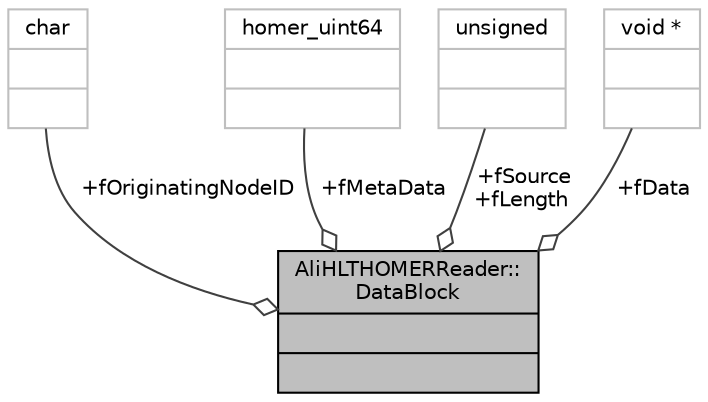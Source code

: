 digraph "AliHLTHOMERReader::DataBlock"
{
 // INTERACTIVE_SVG=YES
  bgcolor="transparent";
  edge [fontname="Helvetica",fontsize="10",labelfontname="Helvetica",labelfontsize="10"];
  node [fontname="Helvetica",fontsize="10",shape=record];
  Node1 [label="{AliHLTHOMERReader::\lDataBlock\n||}",height=0.2,width=0.4,color="black", fillcolor="grey75", style="filled" fontcolor="black"];
  Node2 -> Node1 [color="grey25",fontsize="10",style="solid",label=" +fOriginatingNodeID" ,arrowhead="odiamond",fontname="Helvetica"];
  Node2 [label="{char\n||}",height=0.2,width=0.4,color="grey75"];
  Node3 -> Node1 [color="grey25",fontsize="10",style="solid",label=" +fMetaData" ,arrowhead="odiamond",fontname="Helvetica"];
  Node3 [label="{homer_uint64\n||}",height=0.2,width=0.4,color="grey75"];
  Node4 -> Node1 [color="grey25",fontsize="10",style="solid",label=" +fSource\n+fLength" ,arrowhead="odiamond",fontname="Helvetica"];
  Node4 [label="{unsigned\n||}",height=0.2,width=0.4,color="grey75"];
  Node5 -> Node1 [color="grey25",fontsize="10",style="solid",label=" +fData" ,arrowhead="odiamond",fontname="Helvetica"];
  Node5 [label="{void *\n||}",height=0.2,width=0.4,color="grey75"];
}
